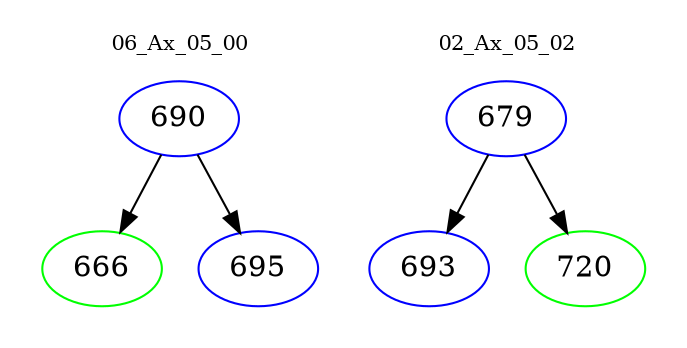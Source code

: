 digraph{
subgraph cluster_0 {
color = white
label = "06_Ax_05_00";
fontsize=10;
T0_690 [label="690", color="blue"]
T0_690 -> T0_666 [color="black"]
T0_666 [label="666", color="green"]
T0_690 -> T0_695 [color="black"]
T0_695 [label="695", color="blue"]
}
subgraph cluster_1 {
color = white
label = "02_Ax_05_02";
fontsize=10;
T1_679 [label="679", color="blue"]
T1_679 -> T1_693 [color="black"]
T1_693 [label="693", color="blue"]
T1_679 -> T1_720 [color="black"]
T1_720 [label="720", color="green"]
}
}
